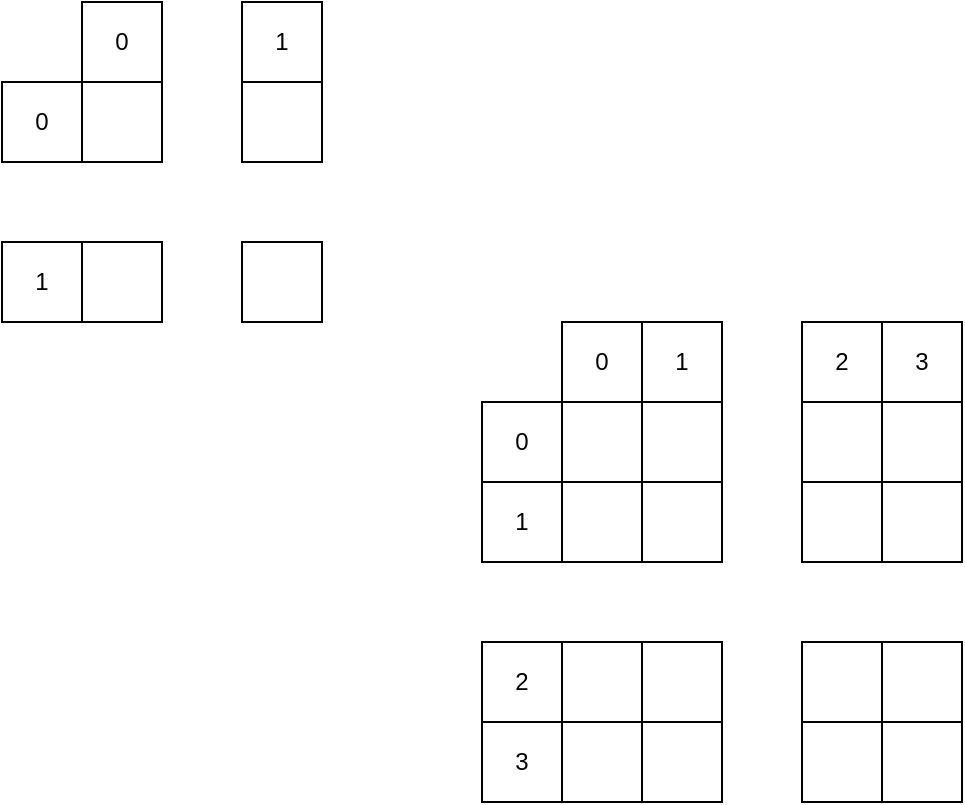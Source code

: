 <mxfile version="13.7.9" type="device"><diagram id="ixi1MxN81VKv1QimEWfS" name="페이지-1"><mxGraphModel dx="758" dy="461" grid="1" gridSize="10" guides="1" tooltips="1" connect="1" arrows="1" fold="1" page="1" pageScale="1" pageWidth="10000" pageHeight="10000" math="0" shadow="0"><root><mxCell id="0"/><mxCell id="1" parent="0"/><mxCell id="CspSi5NBT4uEg3AqigsP-1" value="" style="rounded=0;whiteSpace=wrap;html=1;" vertex="1" parent="1"><mxGeometry x="680" y="360" width="40" height="40" as="geometry"/></mxCell><mxCell id="CspSi5NBT4uEg3AqigsP-2" value="" style="rounded=0;whiteSpace=wrap;html=1;" vertex="1" parent="1"><mxGeometry x="720" y="360" width="40" height="40" as="geometry"/></mxCell><mxCell id="CspSi5NBT4uEg3AqigsP-3" value="" style="rounded=0;whiteSpace=wrap;html=1;" vertex="1" parent="1"><mxGeometry x="680" y="400" width="40" height="40" as="geometry"/></mxCell><mxCell id="CspSi5NBT4uEg3AqigsP-4" value="" style="rounded=0;whiteSpace=wrap;html=1;" vertex="1" parent="1"><mxGeometry x="720" y="400" width="40" height="40" as="geometry"/></mxCell><mxCell id="CspSi5NBT4uEg3AqigsP-5" value="" style="rounded=0;whiteSpace=wrap;html=1;" vertex="1" parent="1"><mxGeometry x="800" y="360" width="40" height="40" as="geometry"/></mxCell><mxCell id="CspSi5NBT4uEg3AqigsP-6" value="" style="rounded=0;whiteSpace=wrap;html=1;" vertex="1" parent="1"><mxGeometry x="840" y="360" width="40" height="40" as="geometry"/></mxCell><mxCell id="CspSi5NBT4uEg3AqigsP-7" value="" style="rounded=0;whiteSpace=wrap;html=1;" vertex="1" parent="1"><mxGeometry x="800" y="400" width="40" height="40" as="geometry"/></mxCell><mxCell id="CspSi5NBT4uEg3AqigsP-8" value="" style="rounded=0;whiteSpace=wrap;html=1;" vertex="1" parent="1"><mxGeometry x="840" y="400" width="40" height="40" as="geometry"/></mxCell><mxCell id="CspSi5NBT4uEg3AqigsP-9" value="" style="rounded=0;whiteSpace=wrap;html=1;" vertex="1" parent="1"><mxGeometry x="680" y="480" width="40" height="40" as="geometry"/></mxCell><mxCell id="CspSi5NBT4uEg3AqigsP-10" value="" style="rounded=0;whiteSpace=wrap;html=1;" vertex="1" parent="1"><mxGeometry x="720" y="480" width="40" height="40" as="geometry"/></mxCell><mxCell id="CspSi5NBT4uEg3AqigsP-11" value="" style="rounded=0;whiteSpace=wrap;html=1;" vertex="1" parent="1"><mxGeometry x="680" y="520" width="40" height="40" as="geometry"/></mxCell><mxCell id="CspSi5NBT4uEg3AqigsP-12" value="" style="rounded=0;whiteSpace=wrap;html=1;" vertex="1" parent="1"><mxGeometry x="720" y="520" width="40" height="40" as="geometry"/></mxCell><mxCell id="CspSi5NBT4uEg3AqigsP-13" value="" style="rounded=0;whiteSpace=wrap;html=1;" vertex="1" parent="1"><mxGeometry x="800" y="480" width="40" height="40" as="geometry"/></mxCell><mxCell id="CspSi5NBT4uEg3AqigsP-14" value="" style="rounded=0;whiteSpace=wrap;html=1;" vertex="1" parent="1"><mxGeometry x="840" y="480" width="40" height="40" as="geometry"/></mxCell><mxCell id="CspSi5NBT4uEg3AqigsP-15" value="" style="rounded=0;whiteSpace=wrap;html=1;" vertex="1" parent="1"><mxGeometry x="800" y="520" width="40" height="40" as="geometry"/></mxCell><mxCell id="CspSi5NBT4uEg3AqigsP-16" value="" style="rounded=0;whiteSpace=wrap;html=1;" vertex="1" parent="1"><mxGeometry x="840" y="520" width="40" height="40" as="geometry"/></mxCell><mxCell id="CspSi5NBT4uEg3AqigsP-17" value="" style="rounded=0;whiteSpace=wrap;html=1;" vertex="1" parent="1"><mxGeometry x="440" y="200" width="40" height="40" as="geometry"/></mxCell><mxCell id="CspSi5NBT4uEg3AqigsP-18" value="" style="rounded=0;whiteSpace=wrap;html=1;" vertex="1" parent="1"><mxGeometry x="520" y="200" width="40" height="40" as="geometry"/></mxCell><mxCell id="CspSi5NBT4uEg3AqigsP-19" value="" style="rounded=0;whiteSpace=wrap;html=1;" vertex="1" parent="1"><mxGeometry x="440" y="280" width="40" height="40" as="geometry"/></mxCell><mxCell id="CspSi5NBT4uEg3AqigsP-20" value="" style="rounded=0;whiteSpace=wrap;html=1;" vertex="1" parent="1"><mxGeometry x="520" y="280" width="40" height="40" as="geometry"/></mxCell><mxCell id="CspSi5NBT4uEg3AqigsP-21" value="0" style="rounded=0;whiteSpace=wrap;html=1;" vertex="1" parent="1"><mxGeometry x="680" y="320" width="40" height="40" as="geometry"/></mxCell><mxCell id="CspSi5NBT4uEg3AqigsP-22" value="1" style="rounded=0;whiteSpace=wrap;html=1;" vertex="1" parent="1"><mxGeometry x="720" y="320" width="40" height="40" as="geometry"/></mxCell><mxCell id="CspSi5NBT4uEg3AqigsP-23" value="2" style="rounded=0;whiteSpace=wrap;html=1;" vertex="1" parent="1"><mxGeometry x="800" y="320" width="40" height="40" as="geometry"/></mxCell><mxCell id="CspSi5NBT4uEg3AqigsP-24" value="3" style="rounded=0;whiteSpace=wrap;html=1;" vertex="1" parent="1"><mxGeometry x="840" y="320" width="40" height="40" as="geometry"/></mxCell><mxCell id="CspSi5NBT4uEg3AqigsP-25" value="0" style="rounded=0;whiteSpace=wrap;html=1;" vertex="1" parent="1"><mxGeometry x="640" y="360" width="40" height="40" as="geometry"/></mxCell><mxCell id="CspSi5NBT4uEg3AqigsP-26" value="1" style="rounded=0;whiteSpace=wrap;html=1;" vertex="1" parent="1"><mxGeometry x="640" y="400" width="40" height="40" as="geometry"/></mxCell><mxCell id="CspSi5NBT4uEg3AqigsP-27" value="2" style="rounded=0;whiteSpace=wrap;html=1;" vertex="1" parent="1"><mxGeometry x="640" y="480" width="40" height="40" as="geometry"/></mxCell><mxCell id="CspSi5NBT4uEg3AqigsP-28" value="3" style="rounded=0;whiteSpace=wrap;html=1;" vertex="1" parent="1"><mxGeometry x="640" y="520" width="40" height="40" as="geometry"/></mxCell><mxCell id="CspSi5NBT4uEg3AqigsP-29" value="0" style="rounded=0;whiteSpace=wrap;html=1;" vertex="1" parent="1"><mxGeometry x="400" y="200" width="40" height="40" as="geometry"/></mxCell><mxCell id="CspSi5NBT4uEg3AqigsP-30" value="1" style="rounded=0;whiteSpace=wrap;html=1;" vertex="1" parent="1"><mxGeometry x="400" y="280" width="40" height="40" as="geometry"/></mxCell><mxCell id="CspSi5NBT4uEg3AqigsP-31" value="1" style="rounded=0;whiteSpace=wrap;html=1;" vertex="1" parent="1"><mxGeometry x="520" y="160" width="40" height="40" as="geometry"/></mxCell><mxCell id="CspSi5NBT4uEg3AqigsP-32" value="0" style="rounded=0;whiteSpace=wrap;html=1;" vertex="1" parent="1"><mxGeometry x="440" y="160" width="40" height="40" as="geometry"/></mxCell></root></mxGraphModel></diagram></mxfile>